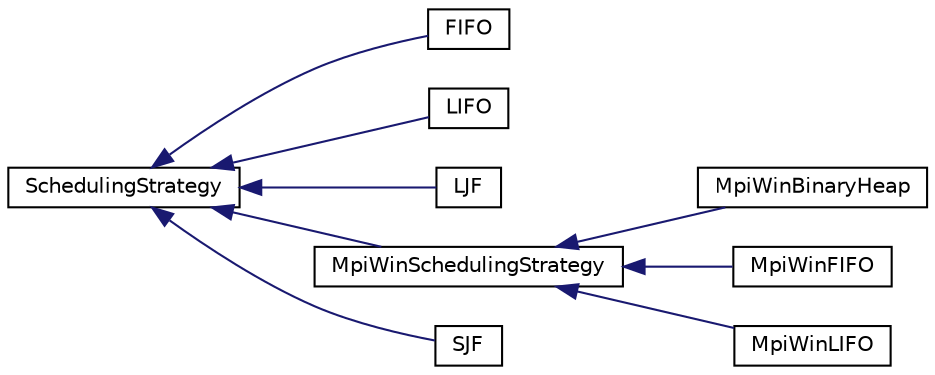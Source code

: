 digraph "Graphical Class Hierarchy"
{
  edge [fontname="Helvetica",fontsize="10",labelfontname="Helvetica",labelfontsize="10"];
  node [fontname="Helvetica",fontsize="10",shape=record];
  rankdir="LR";
  Node1 [label="SchedulingStrategy",height=0.2,width=0.4,color="black", fillcolor="white", style="filled",URL="$d0/dc0/a00033.html"];
  Node1 -> Node2 [dir="back",color="midnightblue",fontsize="10",style="solid",fontname="Helvetica"];
  Node2 [label="FIFO",height=0.2,width=0.4,color="black", fillcolor="white", style="filled",URL="$d7/d7a/a00016.html"];
  Node1 -> Node3 [dir="back",color="midnightblue",fontsize="10",style="solid",fontname="Helvetica"];
  Node3 [label="LIFO",height=0.2,width=0.4,color="black", fillcolor="white", style="filled",URL="$d7/de0/a00022.html"];
  Node1 -> Node4 [dir="back",color="midnightblue",fontsize="10",style="solid",fontname="Helvetica"];
  Node4 [label="LJF",height=0.2,width=0.4,color="black", fillcolor="white", style="filled",URL="$dc/de2/a00024.html"];
  Node1 -> Node5 [dir="back",color="midnightblue",fontsize="10",style="solid",fontname="Helvetica"];
  Node5 [label="MpiWinSchedulingStrategy",height=0.2,width=0.4,color="black", fillcolor="white", style="filled",URL="$df/d61/a00031.html"];
  Node5 -> Node6 [dir="back",color="midnightblue",fontsize="10",style="solid",fontname="Helvetica"];
  Node6 [label="MpiWinBinaryHeap",height=0.2,width=0.4,color="black", fillcolor="white", style="filled",URL="$dc/d3c/a00028.html"];
  Node5 -> Node7 [dir="back",color="midnightblue",fontsize="10",style="solid",fontname="Helvetica"];
  Node7 [label="MpiWinFIFO",height=0.2,width=0.4,color="black", fillcolor="white", style="filled",URL="$d5/d16/a00029.html"];
  Node5 -> Node8 [dir="back",color="midnightblue",fontsize="10",style="solid",fontname="Helvetica"];
  Node8 [label="MpiWinLIFO",height=0.2,width=0.4,color="black", fillcolor="white", style="filled",URL="$d5/d79/a00030.html"];
  Node1 -> Node9 [dir="back",color="midnightblue",fontsize="10",style="solid",fontname="Helvetica"];
  Node9 [label="SJF",height=0.2,width=0.4,color="black", fillcolor="white", style="filled",URL="$d4/d8c/a00035.html"];
}
